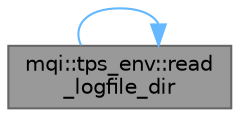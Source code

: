 digraph "mqi::tps_env::read_logfile_dir"
{
 // LATEX_PDF_SIZE
  bgcolor="transparent";
  edge [fontname=Helvetica,fontsize=10,labelfontname=Helvetica,labelfontsize=10];
  node [fontname=Helvetica,fontsize=10,shape=box,height=0.2,width=0.4];
  rankdir="LR";
  Node1 [id="Node000001",label="mqi::tps_env::read\l_logfile_dir",height=0.2,width=0.4,color="gray40", fillcolor="grey60", style="filled", fontcolor="black",tooltip="Reads log files from the specified directory."];
  Node1 -> Node1 [id="edge1_Node000001_Node000001",color="steelblue1",style="solid",tooltip=" "];
}
